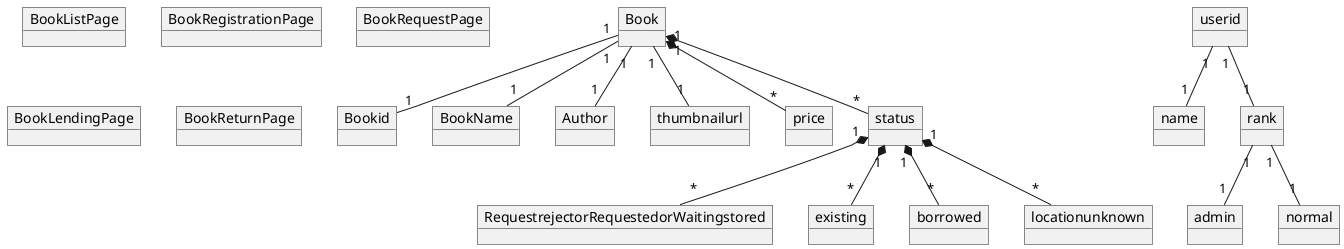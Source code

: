 # Sudhi Library
@startuml

object Bookid 
object BookName
object Author

object thumbnailurl
object price
object status

object RequestrejectorRequestedorWaitingstored  
object existing
object borrowed
object locationunknown

object userid
object name
object rank
object admin
object normal


object Book



object BookListPage
object BookRegistrationPage
object BookRequestPage
object BookLendingPage
object BookReturnPage






Book "1" -- "1" Bookid

Book "1" -- "1" BookName
Book "1" -- "1" Author

Book "1" -- "1" thumbnailurl
Book "1" *-- "*" price
Book "1" *-- "*" status

status  "1" *-- "*" RequestrejectorRequestedorWaitingstored 
status  "1" *-- "*" existing
status  "1" *-- "*" borrowed
status  "1" *-- "*" locationunknown

userid "1" -- "1" name
userid "1" -- "1" rank
rank "1" -- "1" admin
rank "1" -- "1" normal
 




















@enduml
